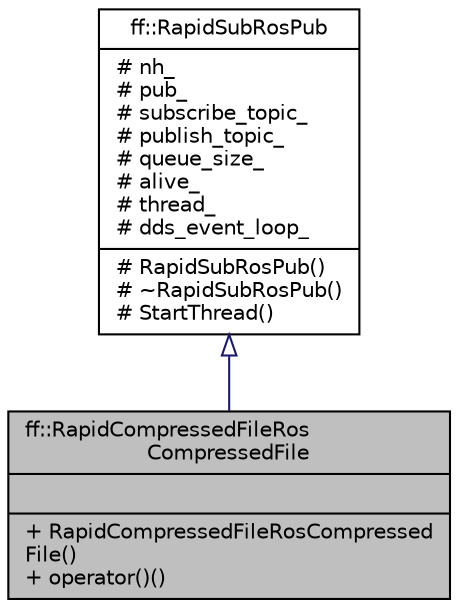 digraph "ff::RapidCompressedFileRosCompressedFile"
{
 // LATEX_PDF_SIZE
  edge [fontname="Helvetica",fontsize="10",labelfontname="Helvetica",labelfontsize="10"];
  node [fontname="Helvetica",fontsize="10",shape=record];
  Node1 [label="{ff::RapidCompressedFileRos\lCompressedFile\n||+ RapidCompressedFileRosCompressed\lFile()\l+ operator()()\l}",height=0.2,width=0.4,color="black", fillcolor="grey75", style="filled", fontcolor="black",tooltip=" "];
  Node2 -> Node1 [dir="back",color="midnightblue",fontsize="10",style="solid",arrowtail="onormal",fontname="Helvetica"];
  Node2 [label="{ff::RapidSubRosPub\n|# nh_\l# pub_\l# subscribe_topic_\l# publish_topic_\l# queue_size_\l# alive_\l# thread_\l# dds_event_loop_\l|# RapidSubRosPub()\l# ~RapidSubRosPub()\l# StartThread()\l}",height=0.2,width=0.4,color="black", fillcolor="white", style="filled",URL="$classff_1_1RapidSubRosPub.html",tooltip="base class for rapid subscriber to ros publisher"];
}
